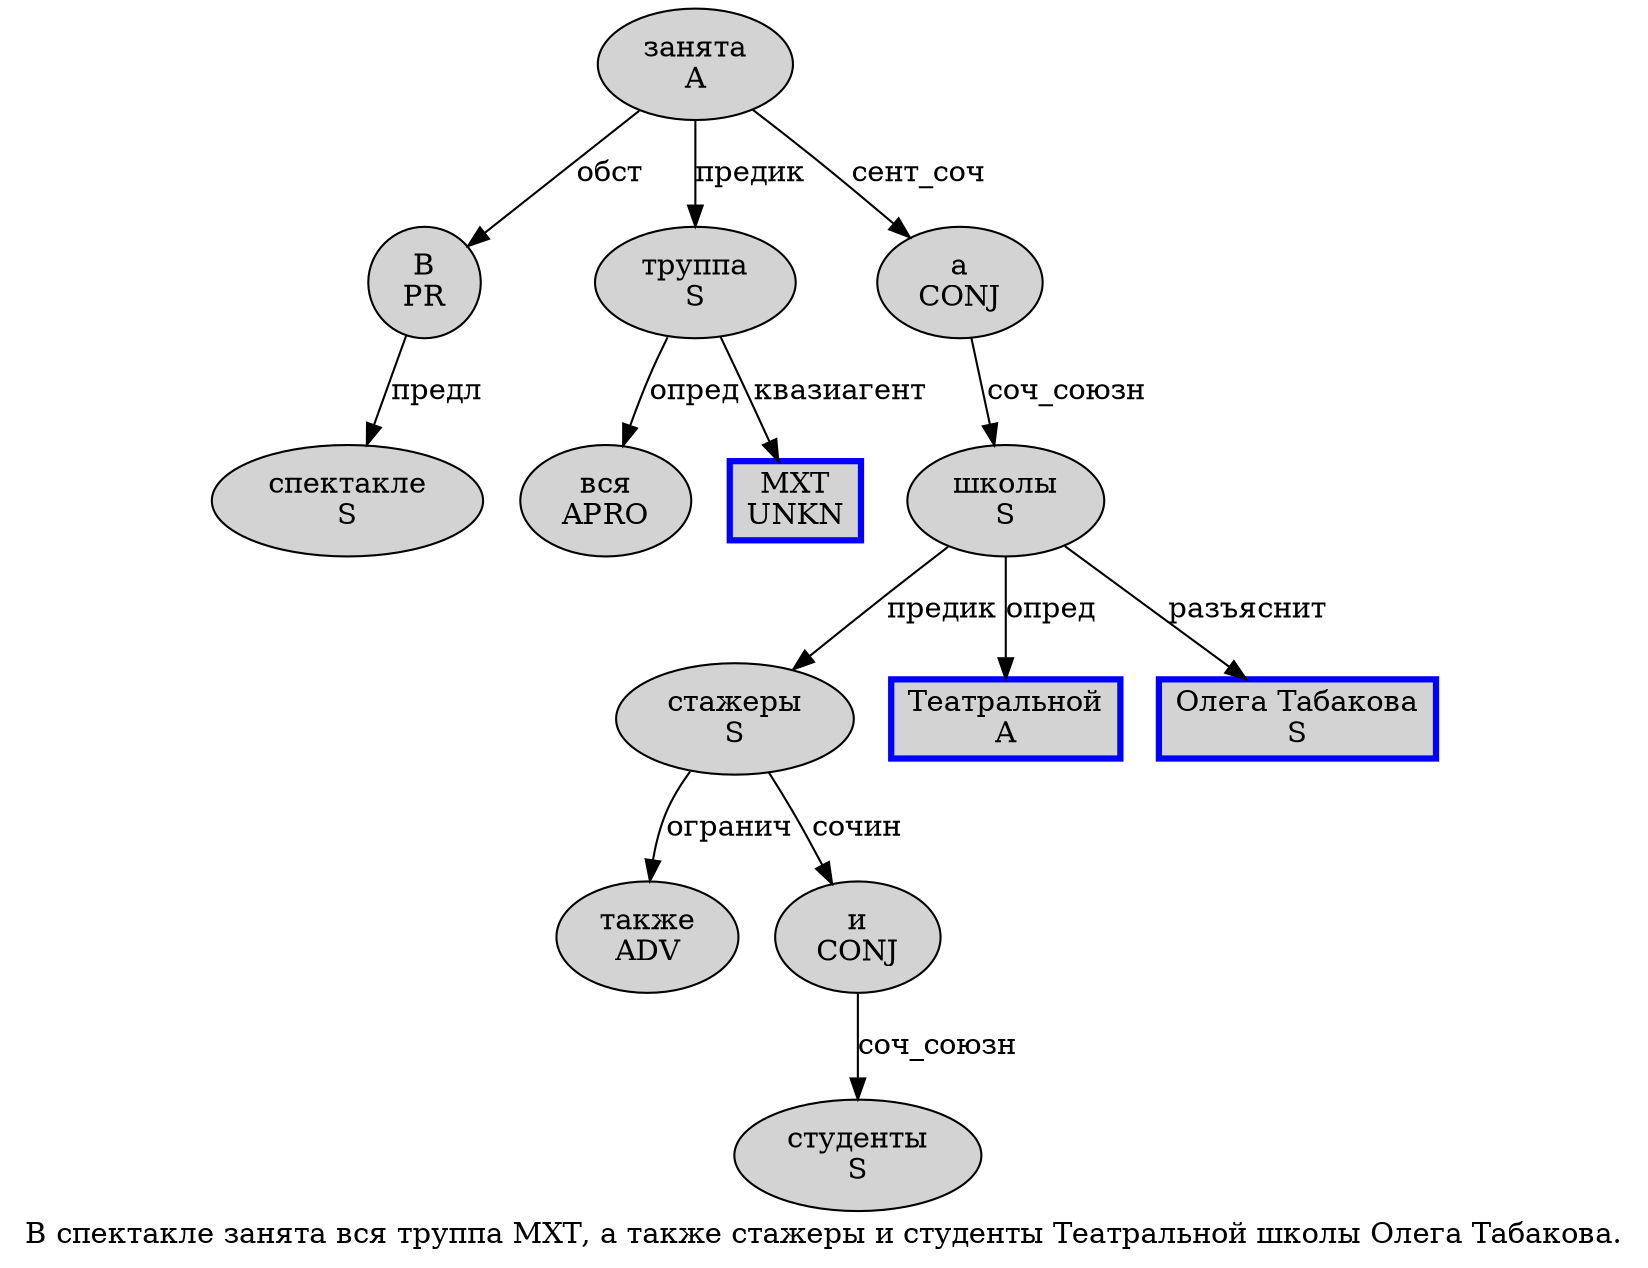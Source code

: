 digraph SENTENCE_154 {
	graph [label="В спектакле занята вся труппа МХТ, а также стажеры и студенты Театральной школы Олега Табакова."]
	node [style=filled]
		0 [label="В
PR" color="" fillcolor=lightgray penwidth=1 shape=ellipse]
		1 [label="спектакле
S" color="" fillcolor=lightgray penwidth=1 shape=ellipse]
		2 [label="занята
A" color="" fillcolor=lightgray penwidth=1 shape=ellipse]
		3 [label="вся
APRO" color="" fillcolor=lightgray penwidth=1 shape=ellipse]
		4 [label="труппа
S" color="" fillcolor=lightgray penwidth=1 shape=ellipse]
		5 [label="МХТ
UNKN" color=blue fillcolor=lightgray penwidth=3 shape=box]
		7 [label="а
CONJ" color="" fillcolor=lightgray penwidth=1 shape=ellipse]
		8 [label="также
ADV" color="" fillcolor=lightgray penwidth=1 shape=ellipse]
		9 [label="стажеры
S" color="" fillcolor=lightgray penwidth=1 shape=ellipse]
		10 [label="и
CONJ" color="" fillcolor=lightgray penwidth=1 shape=ellipse]
		11 [label="студенты
S" color="" fillcolor=lightgray penwidth=1 shape=ellipse]
		12 [label="Театральной
A" color=blue fillcolor=lightgray penwidth=3 shape=box]
		13 [label="школы
S" color="" fillcolor=lightgray penwidth=1 shape=ellipse]
		14 [label="Олега Табакова
S" color=blue fillcolor=lightgray penwidth=3 shape=box]
			0 -> 1 [label="предл"]
			13 -> 9 [label="предик"]
			13 -> 12 [label="опред"]
			13 -> 14 [label="разъяснит"]
			2 -> 0 [label="обст"]
			2 -> 4 [label="предик"]
			2 -> 7 [label="сент_соч"]
			10 -> 11 [label="соч_союзн"]
			7 -> 13 [label="соч_союзн"]
			9 -> 8 [label="огранич"]
			9 -> 10 [label="сочин"]
			4 -> 3 [label="опред"]
			4 -> 5 [label="квазиагент"]
}